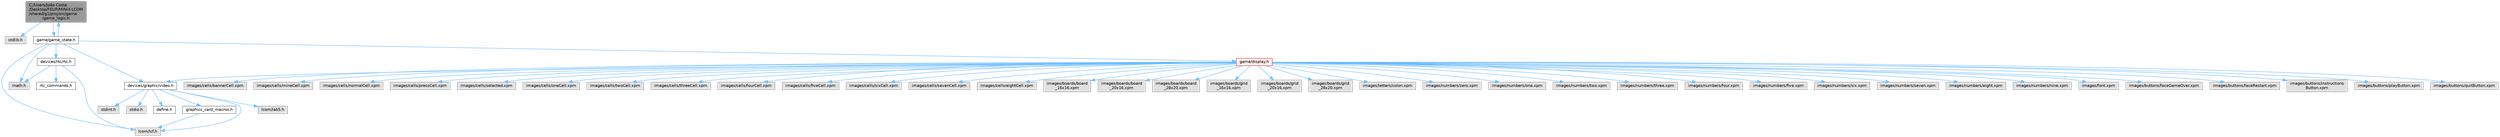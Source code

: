 digraph "C:/Users/João Costa/Desktop/FEUP/MINIX-LCOM/shared/g1/proj/src/game/game_logic.h"
{
 // LATEX_PDF_SIZE
  bgcolor="transparent";
  edge [fontname=Helvetica,fontsize=10,labelfontname=Helvetica,labelfontsize=10];
  node [fontname=Helvetica,fontsize=10,shape=box,height=0.2,width=0.4];
  Node1 [label="C:/Users/João Costa\l/Desktop/FEUP/MINIX-LCOM\l/shared/g1/proj/src/game\l/game_logic.h",height=0.2,width=0.4,color="gray40", fillcolor="grey60", style="filled", fontcolor="black",tooltip=" "];
  Node1 -> Node2 [color="steelblue1",style="solid"];
  Node2 [label="stdlib.h",height=0.2,width=0.4,color="grey60", fillcolor="#E0E0E0", style="filled",tooltip=" "];
  Node1 -> Node3 [color="steelblue1",style="solid"];
  Node3 [label="game/game_state.h",height=0.2,width=0.4,color="grey40", fillcolor="white", style="filled",URL="$game__state_8h.html",tooltip=" "];
  Node3 -> Node4 [color="steelblue1",style="solid"];
  Node4 [label="lcom/lcf.h",height=0.2,width=0.4,color="grey60", fillcolor="#E0E0E0", style="filled",tooltip=" "];
  Node3 -> Node5 [color="steelblue1",style="solid"];
  Node5 [label="math.h",height=0.2,width=0.4,color="grey60", fillcolor="#E0E0E0", style="filled",tooltip=" "];
  Node3 -> Node6 [color="steelblue1",style="solid"];
  Node6 [label="devices/graphic/video.h",height=0.2,width=0.4,color="grey40", fillcolor="white", style="filled",URL="$video_8h.html",tooltip=" "];
  Node6 -> Node4 [color="steelblue1",style="solid"];
  Node6 -> Node7 [color="steelblue1",style="solid"];
  Node7 [label="lcom/lab5.h",height=0.2,width=0.4,color="grey60", fillcolor="#E0E0E0", style="filled",tooltip=" "];
  Node6 -> Node8 [color="steelblue1",style="solid"];
  Node8 [label="stdint.h",height=0.2,width=0.4,color="grey60", fillcolor="#E0E0E0", style="filled",tooltip=" "];
  Node6 -> Node9 [color="steelblue1",style="solid"];
  Node9 [label="stdio.h",height=0.2,width=0.4,color="grey60", fillcolor="#E0E0E0", style="filled",tooltip=" "];
  Node6 -> Node10 [color="steelblue1",style="solid"];
  Node10 [label="define.h",height=0.2,width=0.4,color="grey40", fillcolor="white", style="filled",URL="$define_8h.html",tooltip=" "];
  Node6 -> Node11 [color="steelblue1",style="solid"];
  Node11 [label="graphics_card_macros.h",height=0.2,width=0.4,color="grey40", fillcolor="white", style="filled",URL="$graphics__card__macros_8h.html",tooltip=" "];
  Node11 -> Node4 [color="steelblue1",style="solid"];
  Node3 -> Node12 [color="steelblue1",style="solid"];
  Node12 [label="devices/rtc/rtc.h",height=0.2,width=0.4,color="grey40", fillcolor="white", style="filled",URL="$rtc_8h.html",tooltip=" "];
  Node12 -> Node13 [color="steelblue1",style="solid"];
  Node13 [label="rtc_commands.h",height=0.2,width=0.4,color="grey40", fillcolor="white", style="filled",URL="$rtc__commands_8h.html",tooltip=" "];
  Node12 -> Node4 [color="steelblue1",style="solid"];
  Node12 -> Node5 [color="steelblue1",style="solid"];
  Node3 -> Node14 [color="steelblue1",style="solid"];
  Node14 [label="game/display.h",height=0.2,width=0.4,color="red", fillcolor="#FFF0F0", style="filled",URL="$display_8h.html",tooltip=" "];
  Node14 -> Node6 [color="steelblue1",style="solid"];
  Node14 -> Node15 [color="steelblue1",style="solid"];
  Node15 [label="images/buttons/faceGameOver.xpm",height=0.2,width=0.4,color="grey60", fillcolor="#E0E0E0", style="filled",tooltip=" "];
  Node14 -> Node16 [color="steelblue1",style="solid"];
  Node16 [label="images/buttons/faceRestart.xpm",height=0.2,width=0.4,color="grey60", fillcolor="#E0E0E0", style="filled",tooltip=" "];
  Node14 -> Node17 [color="steelblue1",style="solid"];
  Node17 [label="images/buttons/instructions\lButton.xpm",height=0.2,width=0.4,color="grey60", fillcolor="#E0E0E0", style="filled",tooltip=" "];
  Node14 -> Node18 [color="steelblue1",style="solid"];
  Node18 [label="images/buttons/playButton.xpm",height=0.2,width=0.4,color="grey60", fillcolor="#E0E0E0", style="filled",tooltip=" "];
  Node14 -> Node19 [color="steelblue1",style="solid"];
  Node19 [label="images/buttons/quitButton.xpm",height=0.2,width=0.4,color="grey60", fillcolor="#E0E0E0", style="filled",tooltip=" "];
  Node14 -> Node20 [color="steelblue1",style="solid"];
  Node20 [label="images/cells/bannerCell.xpm",height=0.2,width=0.4,color="grey60", fillcolor="#E0E0E0", style="filled",tooltip=" "];
  Node14 -> Node21 [color="steelblue1",style="solid"];
  Node21 [label="images/cells/mineCell.xpm",height=0.2,width=0.4,color="grey60", fillcolor="#E0E0E0", style="filled",tooltip=" "];
  Node14 -> Node22 [color="steelblue1",style="solid"];
  Node22 [label="images/cells/normalCell.xpm",height=0.2,width=0.4,color="grey60", fillcolor="#E0E0E0", style="filled",tooltip=" "];
  Node14 -> Node23 [color="steelblue1",style="solid"];
  Node23 [label="images/cells/pressCell.xpm",height=0.2,width=0.4,color="grey60", fillcolor="#E0E0E0", style="filled",tooltip=" "];
  Node14 -> Node24 [color="steelblue1",style="solid"];
  Node24 [label="images/cells/selected.xpm",height=0.2,width=0.4,color="grey60", fillcolor="#E0E0E0", style="filled",tooltip=" "];
  Node14 -> Node25 [color="steelblue1",style="solid"];
  Node25 [label="images/cells/oneCell.xpm",height=0.2,width=0.4,color="grey60", fillcolor="#E0E0E0", style="filled",tooltip=" "];
  Node14 -> Node26 [color="steelblue1",style="solid"];
  Node26 [label="images/cells/twoCell.xpm",height=0.2,width=0.4,color="grey60", fillcolor="#E0E0E0", style="filled",tooltip=" "];
  Node14 -> Node27 [color="steelblue1",style="solid"];
  Node27 [label="images/cells/threeCell.xpm",height=0.2,width=0.4,color="grey60", fillcolor="#E0E0E0", style="filled",tooltip=" "];
  Node14 -> Node28 [color="steelblue1",style="solid"];
  Node28 [label="images/cells/fourCell.xpm",height=0.2,width=0.4,color="grey60", fillcolor="#E0E0E0", style="filled",tooltip=" "];
  Node14 -> Node29 [color="steelblue1",style="solid"];
  Node29 [label="images/cells/fiveCell.xpm",height=0.2,width=0.4,color="grey60", fillcolor="#E0E0E0", style="filled",tooltip=" "];
  Node14 -> Node30 [color="steelblue1",style="solid"];
  Node30 [label="images/cells/sixCell.xpm",height=0.2,width=0.4,color="grey60", fillcolor="#E0E0E0", style="filled",tooltip=" "];
  Node14 -> Node31 [color="steelblue1",style="solid"];
  Node31 [label="images/cells/sevenCell.xpm",height=0.2,width=0.4,color="grey60", fillcolor="#E0E0E0", style="filled",tooltip=" "];
  Node14 -> Node32 [color="steelblue1",style="solid"];
  Node32 [label="images/cells/eightCell.xpm",height=0.2,width=0.4,color="grey60", fillcolor="#E0E0E0", style="filled",tooltip=" "];
  Node14 -> Node33 [color="steelblue1",style="solid"];
  Node33 [label="images/boards/board\l_16x16.xpm",height=0.2,width=0.4,color="grey60", fillcolor="#E0E0E0", style="filled",tooltip=" "];
  Node14 -> Node34 [color="steelblue1",style="solid"];
  Node34 [label="images/boards/board\l_20x16.xpm",height=0.2,width=0.4,color="grey60", fillcolor="#E0E0E0", style="filled",tooltip=" "];
  Node14 -> Node35 [color="steelblue1",style="solid"];
  Node35 [label="images/boards/board\l_28x20.xpm",height=0.2,width=0.4,color="grey60", fillcolor="#E0E0E0", style="filled",tooltip=" "];
  Node14 -> Node36 [color="steelblue1",style="solid"];
  Node36 [label="images/boards/grid\l_16x16.xpm",height=0.2,width=0.4,color="grey60", fillcolor="#E0E0E0", style="filled",tooltip=" "];
  Node14 -> Node37 [color="steelblue1",style="solid"];
  Node37 [label="images/boards/grid\l_20x16.xpm",height=0.2,width=0.4,color="grey60", fillcolor="#E0E0E0", style="filled",tooltip=" "];
  Node14 -> Node38 [color="steelblue1",style="solid"];
  Node38 [label="images/boards/grid\l_28x20.xpm",height=0.2,width=0.4,color="grey60", fillcolor="#E0E0E0", style="filled",tooltip=" "];
  Node14 -> Node39 [color="steelblue1",style="solid"];
  Node39 [label="images/letters/colon.xpm",height=0.2,width=0.4,color="grey60", fillcolor="#E0E0E0", style="filled",tooltip=" "];
  Node14 -> Node40 [color="steelblue1",style="solid"];
  Node40 [label="images/numbers/zero.xpm",height=0.2,width=0.4,color="grey60", fillcolor="#E0E0E0", style="filled",tooltip=" "];
  Node14 -> Node41 [color="steelblue1",style="solid"];
  Node41 [label="images/numbers/one.xpm",height=0.2,width=0.4,color="grey60", fillcolor="#E0E0E0", style="filled",tooltip=" "];
  Node14 -> Node42 [color="steelblue1",style="solid"];
  Node42 [label="images/numbers/two.xpm",height=0.2,width=0.4,color="grey60", fillcolor="#E0E0E0", style="filled",tooltip=" "];
  Node14 -> Node43 [color="steelblue1",style="solid"];
  Node43 [label="images/numbers/three.xpm",height=0.2,width=0.4,color="grey60", fillcolor="#E0E0E0", style="filled",tooltip=" "];
  Node14 -> Node44 [color="steelblue1",style="solid"];
  Node44 [label="images/numbers/four.xpm",height=0.2,width=0.4,color="grey60", fillcolor="#E0E0E0", style="filled",tooltip=" "];
  Node14 -> Node45 [color="steelblue1",style="solid"];
  Node45 [label="images/numbers/five.xpm",height=0.2,width=0.4,color="grey60", fillcolor="#E0E0E0", style="filled",tooltip=" "];
  Node14 -> Node46 [color="steelblue1",style="solid"];
  Node46 [label="images/numbers/six.xpm",height=0.2,width=0.4,color="grey60", fillcolor="#E0E0E0", style="filled",tooltip=" "];
  Node14 -> Node47 [color="steelblue1",style="solid"];
  Node47 [label="images/numbers/seven.xpm",height=0.2,width=0.4,color="grey60", fillcolor="#E0E0E0", style="filled",tooltip=" "];
  Node14 -> Node48 [color="steelblue1",style="solid"];
  Node48 [label="images/numbers/eight.xpm",height=0.2,width=0.4,color="grey60", fillcolor="#E0E0E0", style="filled",tooltip=" "];
  Node14 -> Node49 [color="steelblue1",style="solid"];
  Node49 [label="images/numbers/nine.xpm",height=0.2,width=0.4,color="grey60", fillcolor="#E0E0E0", style="filled",tooltip=" "];
  Node14 -> Node50 [color="steelblue1",style="solid"];
  Node50 [label="images/font.xpm",height=0.2,width=0.4,color="grey60", fillcolor="#E0E0E0", style="filled",tooltip=" "];
  Node3 -> Node1 [color="steelblue1",style="solid"];
}

